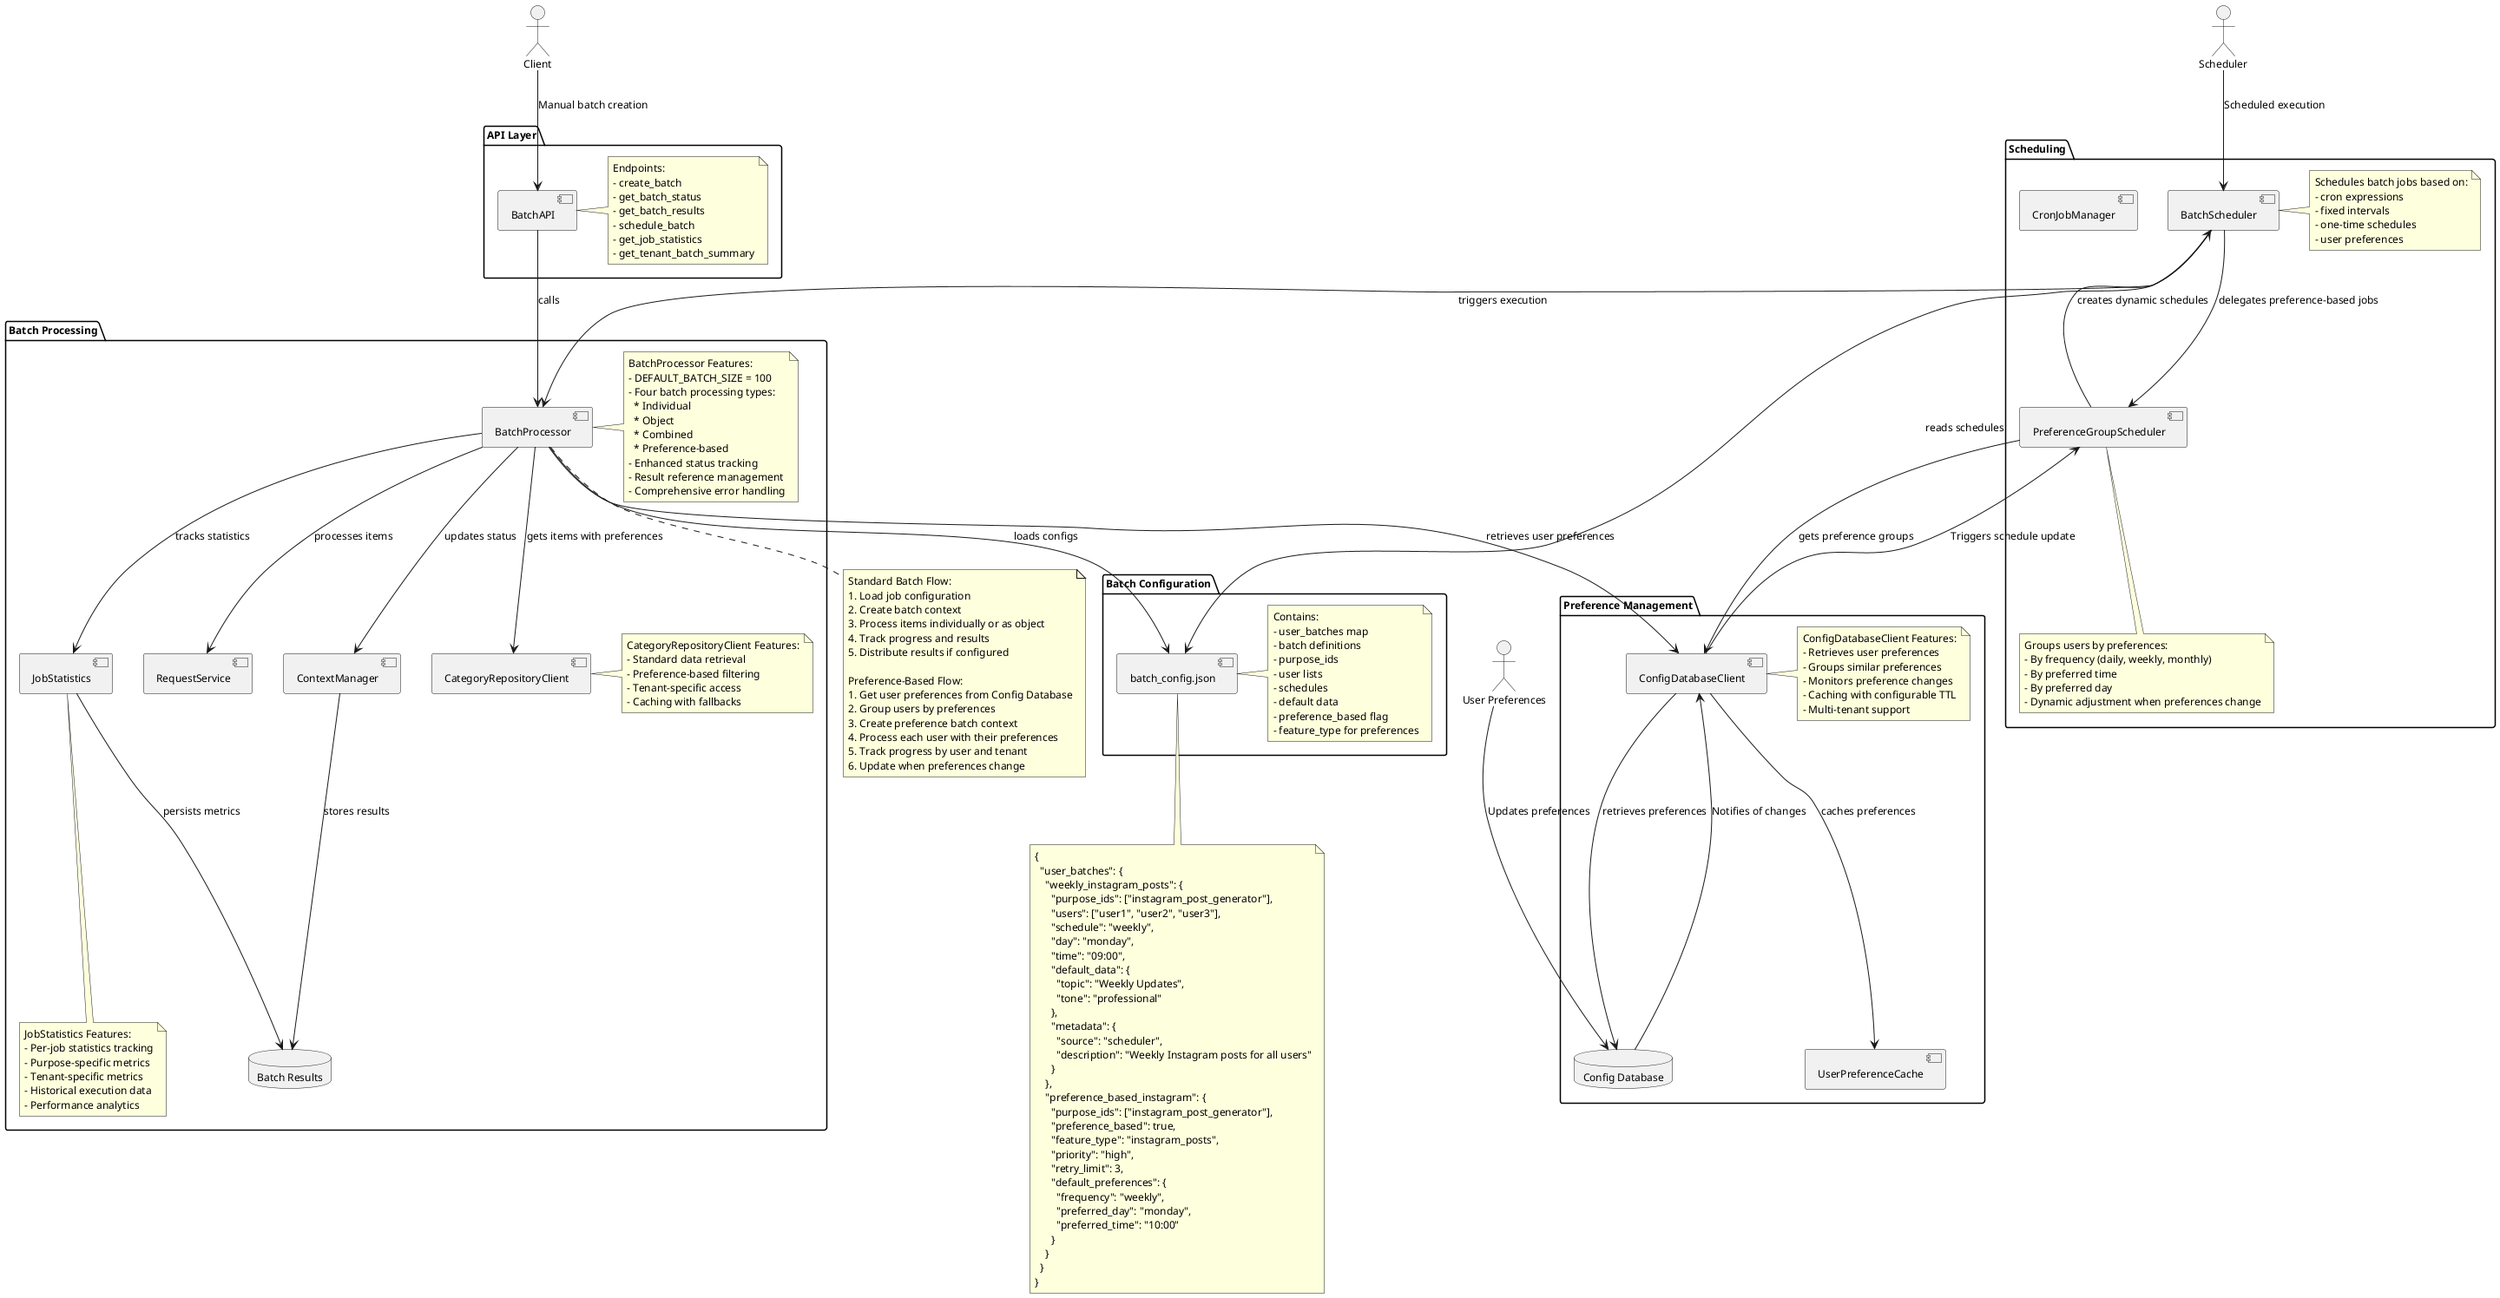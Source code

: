 @startuml Batch Processing, Scheduling and Configuration

' Style settings
skinparam backgroundColor white
skinparam handwritten false
skinparam monochrome false
skinparam defaultFontName Arial
skinparam defaultFontSize 12
skinparam componentStyle uml2

' Define components
package "Batch Configuration" {
  [batch_config.json] as config_file
  note right of config_file
    Contains:
    - user_batches map
    - batch definitions
    - purpose_ids
    - user lists
    - schedules
    - default data
    - preference_based flag
    - feature_type for preferences
  end note
}

package "Preference Management" {
  [ConfigDatabaseClient] as config_client
  [UserPreferenceCache] as pref_cache
  
  database "Config Database" as config_db
  
  note right of config_client
    ConfigDatabaseClient Features:
    - Retrieves user preferences
    - Groups similar preferences
    - Monitors preference changes
    - Caching with configurable TTL
    - Multi-tenant support
  end note
}

package "Batch Processing" {
  [BatchProcessor] as processor
  [ContextManager] as context
  [RequestService] as request
  [JobStatistics] as stats
  [CategoryRepositoryClient] as category_repo
  
  database "Batch Results" as results
  
  note right of processor
    BatchProcessor Features:
    - DEFAULT_BATCH_SIZE = 100
    - Four batch processing types:
      * Individual
      * Object
      * Combined
      * Preference-based
    - Enhanced status tracking
    - Result reference management
    - Comprehensive error handling
  end note
  
  note bottom of stats
    JobStatistics Features:
    - Per-job statistics tracking
    - Purpose-specific metrics
    - Tenant-specific metrics
    - Historical execution data
    - Performance analytics
  end note
  
  note right of category_repo
    CategoryRepositoryClient Features:
    - Standard data retrieval
    - Preference-based filtering
    - Tenant-specific access
    - Caching with fallbacks
  end note
}

package "Scheduling" {
  [BatchScheduler] as scheduler
  [CronJobManager] as cron
  [PreferenceGroupScheduler] as pref_scheduler
  
  note right of scheduler
    Schedules batch jobs based on:
    - cron expressions
    - fixed intervals
    - one-time schedules
    - user preferences
  end note
  
  note bottom of pref_scheduler
    Groups users by preferences:
    - By frequency (daily, weekly, monthly)
    - By preferred time
    - By preferred day
    - Dynamic adjustment when preferences change
  end note
}

package "API Layer" {
  [BatchAPI] as api
  
  note right of api
    Endpoints:
    - create_batch
    - get_batch_status
    - get_batch_results
    - schedule_batch
    - get_job_statistics
    - get_tenant_batch_summary
  end note
}

' Define relationships
api --> processor : calls
processor --> config_file : loads configs
scheduler --> config_file : reads schedules
scheduler --> processor : triggers execution
processor --> context : updates status
processor --> request : processes items
processor --> stats : tracks statistics
stats --> results : persists metrics
context --> results : stores results

' Preference-based relationships
config_client --> config_db : retrieves preferences
config_client --> pref_cache : caches preferences
pref_scheduler --> config_client : gets preference groups
pref_scheduler --> scheduler : creates dynamic schedules
processor --> config_client : retrieves user preferences
processor --> category_repo : gets items with preferences
scheduler --> pref_scheduler : delegates preference-based jobs

' Show invocation flow for different types
actor Client
actor Scheduler
actor "User Preferences" as Preferences

Client --> api : Manual batch creation
Scheduler --> scheduler : Scheduled execution
Preferences --> config_db : Updates preferences
config_db --> config_client : Notifies of changes
config_client --> pref_scheduler : Triggers schedule update

' Detailed configuration example
note bottom of config_file
  {
    "user_batches": {
      "weekly_instagram_posts": {
        "purpose_ids": ["instagram_post_generator"],
        "users": ["user1", "user2", "user3"],
        "schedule": "weekly",
        "day": "monday",
        "time": "09:00",
        "default_data": {
          "topic": "Weekly Updates",
          "tone": "professional"
        },
        "metadata": {
          "source": "scheduler",
          "description": "Weekly Instagram posts for all users"
        }
      },
      "preference_based_instagram": {
        "purpose_ids": ["instagram_post_generator"],
        "preference_based": true,
        "feature_type": "instagram_posts",
        "priority": "high",
        "retry_limit": 3,
        "default_preferences": {
          "frequency": "weekly",
          "preferred_day": "monday",
          "preferred_time": "10:00"
        }
      }
    }
  }
end note

' Processing Flows
note bottom of processor
  Standard Batch Flow:
  1. Load job configuration
  2. Create batch context
  3. Process items individually or as object
  4. Track progress and results
  5. Distribute results if configured
  
  Preference-Based Flow:
  1. Get user preferences from Config Database
  2. Group users by preferences
  3. Create preference batch context
  4. Process each user with their preferences
  5. Track progress by user and tenant
  6. Update when preferences change
end note

@enduml 